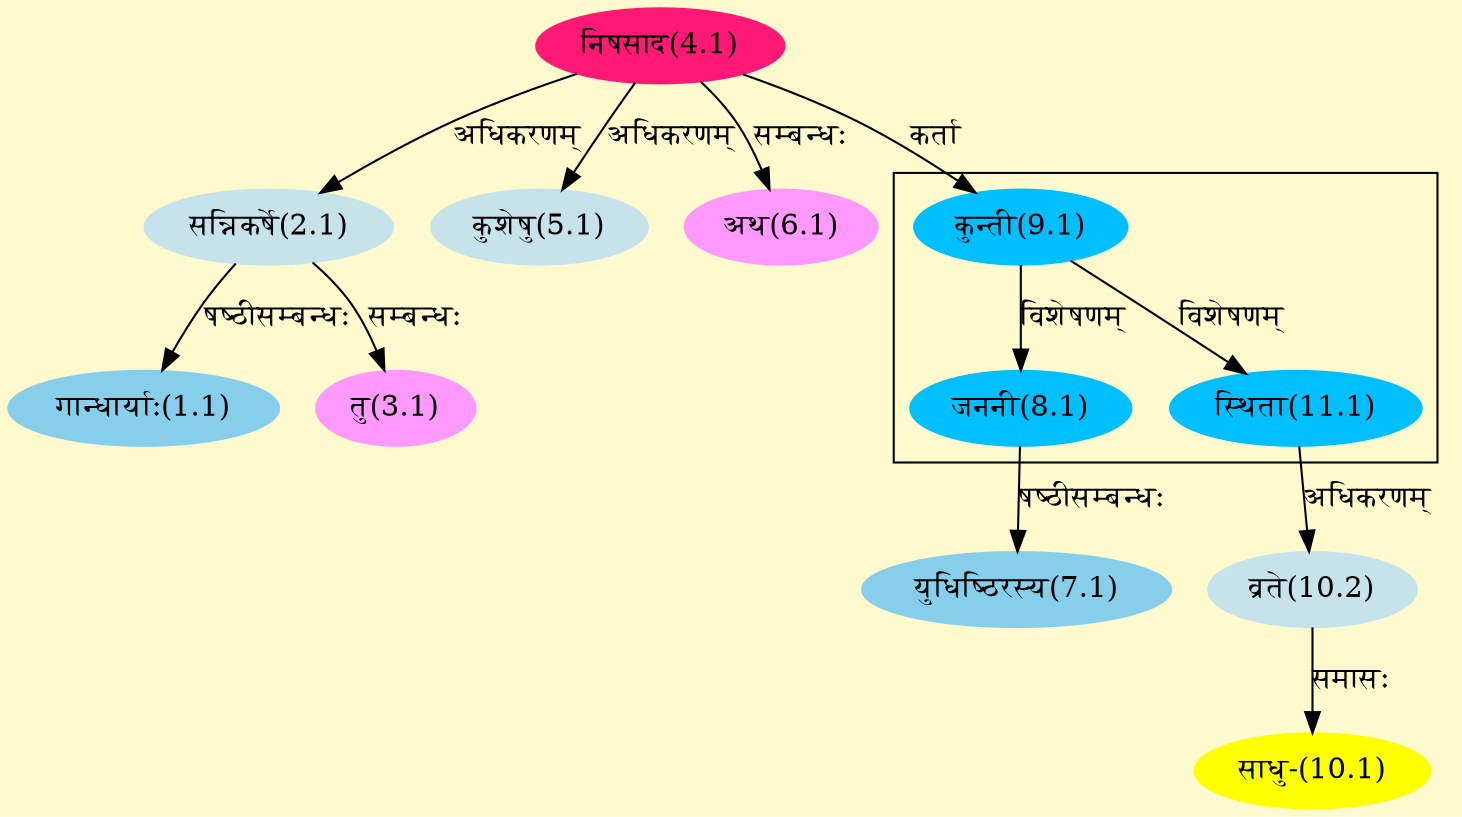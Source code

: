 digraph G{
rankdir=BT;
 compound=true;
 bgcolor="lemonchiffon1";

subgraph cluster_1{
Node8_1 [style=filled, color="#00BFFF" label = "जननी(8.1)"]
Node9_1 [style=filled, color="#00BFFF" label = "कुन्ती(9.1)"]
Node11_1 [style=filled, color="#00BFFF" label = "स्थिता(11.1)"]

}
Node1_1 [style=filled, color="#87CEEB" label = "गान्धार्याः(1.1)"]
Node2_1 [style=filled, color="#C6E2EB" label = "सन्निकर्षे(2.1)"]
Node4_1 [style=filled, color="#FF1975" label = "निषसाद(4.1)"]
Node3_1 [style=filled, color="#FF99FF" label = "तु(3.1)"]
Node [style=filled, color="" label = "()"]
Node5_1 [style=filled, color="#C6E2EB" label = "कुशेषु(5.1)"]
Node6_1 [style=filled, color="#FF99FF" label = "अथ(6.1)"]
Node7_1 [style=filled, color="#87CEEB" label = "युधिष्ठिरस्य(7.1)"]
Node8_1 [style=filled, color="#00BFFF" label = "जननी(8.1)"]
Node9_1 [style=filled, color="#00BFFF" label = "कुन्ती(9.1)"]
Node10_1 [style=filled, color="#FFFF00" label = "साधु-(10.1)"]
Node10_2 [style=filled, color="#C6E2EB" label = "व्रते(10.2)"]
Node11_1 [style=filled, color="#00BFFF" label = "स्थिता(11.1)"]
/* Start of Relations section */

Node1_1 -> Node2_1 [  label="षष्ठीसम्बन्धः"  dir="back" ]
Node2_1 -> Node4_1 [  label="अधिकरणम्"  dir="back" ]
Node3_1 -> Node2_1 [  label="सम्बन्धः"  dir="back" ]
Node5_1 -> Node4_1 [  label="अधिकरणम्"  dir="back" ]
Node6_1 -> Node4_1 [  label="सम्बन्धः"  dir="back" ]
Node7_1 -> Node8_1 [  label="षष्ठीसम्बन्धः"  dir="back" ]
Node8_1 -> Node9_1 [  label="विशेषणम्"  dir="back" ]
Node9_1 -> Node4_1 [  label="कर्ता"  dir="back" ]
Node10_1 -> Node10_2 [  label="समासः"  dir="back" ]
Node10_2 -> Node11_1 [  label="अधिकरणम्"  dir="back" ]
Node11_1 -> Node9_1 [  label="विशेषणम्"  dir="back" ]
}
